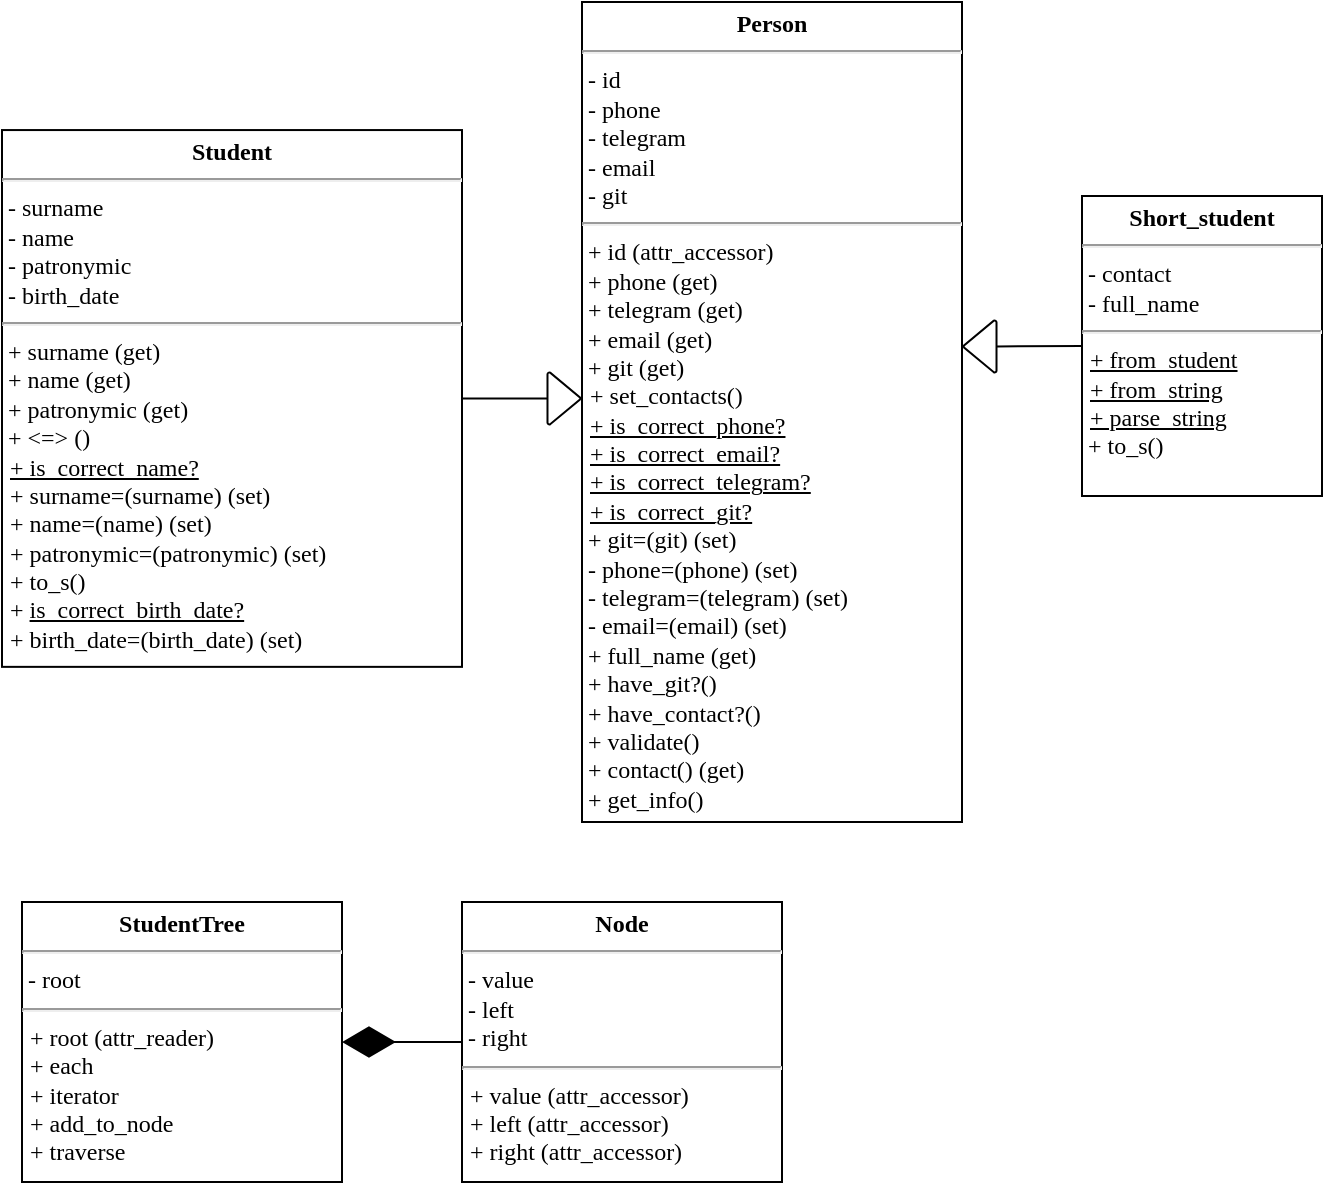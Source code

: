 <mxfile version="25.0.3">
  <diagram name="Страница — 1" id="q6ioVeuo6QnO9YoehWd6">
    <mxGraphModel dx="1133" dy="764" grid="1" gridSize="10" guides="1" tooltips="1" connect="1" arrows="1" fold="1" page="1" pageScale="1" pageWidth="2339" pageHeight="3300" math="0" shadow="0">
      <root>
        <mxCell id="0" />
        <mxCell id="1" parent="0" />
        <mxCell id="qwCBBPK0a3nWT45jZm9N-9" value="&lt;p style=&quot;margin: 4px 0px 0px; text-align: center;&quot;&gt;&lt;b style=&quot;&quot;&gt;&lt;font style=&quot;font-size: 12px;&quot;&gt;Person&lt;/font&gt;&lt;/b&gt;&lt;/p&gt;&lt;hr style=&quot;&quot;&gt;&lt;div style=&quot;border-color: var(--border-color);&quot;&gt;&lt;font style=&quot;border-color: var(--border-color); font-size: 12px;&quot;&gt;&amp;nbsp;- id&lt;/font&gt;&lt;/div&gt;&lt;div style=&quot;border-color: var(--border-color);&quot;&gt;&lt;font style=&quot;font-size: 12px;&quot;&gt;&amp;nbsp;- phone&lt;/font&gt;&lt;/div&gt;&lt;div style=&quot;border-color: var(--border-color);&quot;&gt;&lt;font style=&quot;font-size: 12px;&quot;&gt;&amp;nbsp;- telegram&amp;nbsp;&lt;/font&gt;&lt;/div&gt;&lt;div style=&quot;border-color: var(--border-color);&quot;&gt;&lt;font style=&quot;font-size: 12px;&quot;&gt;&amp;nbsp;- email&lt;/font&gt;&lt;/div&gt;&lt;div style=&quot;border-color: var(--border-color);&quot;&gt;&lt;font style=&quot;font-size: 12px;&quot;&gt;&amp;nbsp;- git&lt;br&gt;&lt;/font&gt;&lt;/div&gt;&lt;hr style=&quot;&quot;&gt;&lt;div style=&quot;border-color: var(--border-color);&quot;&gt;&lt;font style=&quot;border-color: var(--border-color);&quot;&gt;&amp;nbsp;+ id (attr_accessor)&lt;/font&gt;&lt;/div&gt;&lt;div style=&quot;border-color: var(--border-color);&quot;&gt;&amp;nbsp;+ phone (get)&lt;/div&gt;&lt;div style=&quot;border-color: var(--border-color);&quot;&gt;&amp;nbsp;+ telegram (get)&lt;/div&gt;&lt;div style=&quot;border-color: var(--border-color);&quot;&gt;&amp;nbsp;+ email (get)&lt;/div&gt;&lt;p style=&quot;margin: 0px 0px 0px 4px;&quot;&gt;&lt;/p&gt;&lt;div style=&quot;border-color: var(--border-color);&quot;&gt;&amp;nbsp;+ git (get)&lt;/div&gt;&lt;p style=&quot;margin: 0px 0px 0px 4px;&quot;&gt;&lt;font style=&quot;font-size: 12px;&quot;&gt;+ set_contacts()&lt;/font&gt;&lt;/p&gt;&lt;p style=&quot;margin: 0px 0px 0px 4px;&quot;&gt;&lt;u&gt;+ is_correct_phone?&lt;/u&gt;&lt;/p&gt;&lt;p style=&quot;margin: 0px 0px 0px 4px;&quot;&gt;&lt;u&gt;+ is_correct_email?&lt;br&gt;&lt;/u&gt;&lt;/p&gt;&lt;p style=&quot;margin: 0px 0px 0px 4px;&quot;&gt;&lt;u&gt;+ is_correct_telegram?&lt;br&gt;&lt;/u&gt;&lt;/p&gt;&lt;p style=&quot;margin: 0px 0px 0px 4px;&quot;&gt;&lt;u&gt;+ is_correct_git?&lt;/u&gt;&lt;/p&gt;&lt;font style=&quot;font-size: 12px;&quot;&gt;&amp;nbsp;+ git=(git) (set)&lt;br&gt;&amp;nbsp;- phone=(phone) (set)&lt;br&gt;&amp;nbsp;- telegram=(telegram) (set)&lt;br&gt;&amp;nbsp;- email=(email) (set)&lt;br style=&quot;&quot;&gt;&lt;font color=&quot;#ff9e0d&quot;&gt;&amp;nbsp;&lt;/font&gt;+ full_name (get)&lt;/font&gt;&lt;div&gt;&lt;font style=&quot;font-size: 12px;&quot;&gt;&amp;nbsp;+&amp;nbsp;have_git?()&lt;/font&gt;&lt;/div&gt;&lt;div&gt;&lt;font style=&quot;font-size: 12px;&quot;&gt;&amp;nbsp;+&amp;nbsp;have_contact?()&lt;br style=&quot;&quot;&gt;&amp;nbsp;+&amp;nbsp;validate()&lt;br style=&quot;&quot;&gt;&amp;nbsp;+ contact() (get)&lt;br style=&quot;&quot;&gt;&lt;span class=&quot;Apple-converted-space&quot; style=&quot;background-color: initial;&quot;&gt;&amp;nbsp;+ get_info()&lt;span style=&quot;background-color: initial;&quot;&gt;&lt;br&gt;&lt;/span&gt;&lt;/span&gt;&lt;br&gt;&lt;br&gt;&lt;span class=&quot;Apple-converted-space&quot; style=&quot;background-color: initial;&quot;&gt;&amp;nbsp;&lt;/span&gt;&lt;/font&gt;&lt;/div&gt;" style="verticalAlign=top;align=left;overflow=fill;fontSize=12;fontFamily=Verdana;html=1;whiteSpace=wrap;spacingLeft=1;spacing=0;spacingTop=0;" parent="1" vertex="1">
          <mxGeometry x="340" y="210" width="190" height="410" as="geometry" />
        </mxCell>
        <mxCell id="qwCBBPK0a3nWT45jZm9N-11" value="&lt;p style=&quot;margin: 4px 0px 0px; text-align: center; font-size: 12px;&quot;&gt;&lt;b style=&quot;font-size: 12px;&quot;&gt;&lt;font style=&quot;font-size: 12px;&quot;&gt;Student&lt;/font&gt;&lt;/b&gt;&lt;/p&gt;&lt;hr style=&quot;font-size: 12px;&quot;&gt;&lt;div style=&quot;border-color: var(--border-color); font-size: 12px;&quot;&gt;&lt;font style=&quot;border-color: var(--border-color); font-size: 12px;&quot;&gt;&amp;nbsp;- surname&lt;/font&gt;&lt;/div&gt;&lt;div style=&quot;border-color: var(--border-color); font-size: 12px;&quot;&gt;&lt;font style=&quot;border-color: var(--border-color); font-size: 12px;&quot;&gt;&amp;nbsp;- name&lt;/font&gt;&lt;/div&gt;&lt;div style=&quot;border-color: var(--border-color); font-size: 12px;&quot;&gt;&lt;font style=&quot;border-color: var(--border-color); font-size: 12px;&quot;&gt;&amp;nbsp;- patronymic&lt;/font&gt;&lt;/div&gt;&lt;div style=&quot;border-color: var(--border-color); font-size: 12px;&quot;&gt;&lt;font style=&quot;border-color: var(--border-color); font-size: 12px;&quot;&gt;&amp;nbsp;-&amp;nbsp;birth_date&amp;nbsp;&lt;/font&gt;&lt;/div&gt;&lt;hr style=&quot;font-size: 12px;&quot;&gt;&lt;div style=&quot;border-color: var(--border-color);&quot;&gt;&lt;font style=&quot;border-color: var(--border-color);&quot;&gt;&amp;nbsp;+ surname (get)&lt;/font&gt;&lt;/div&gt;&lt;div style=&quot;border-color: var(--border-color);&quot;&gt;&lt;font style=&quot;border-color: var(--border-color);&quot;&gt;&amp;nbsp;+ name (get)&lt;/font&gt;&lt;/div&gt;&lt;p style=&quot;margin: 0px 0px 0px 4px;&quot;&gt;&lt;font style=&quot;background-color: initial;&quot;&gt;&lt;/font&gt;&lt;/p&gt;&lt;div style=&quot;border-color: var(--border-color);&quot;&gt;&lt;font style=&quot;border-color: var(--border-color);&quot;&gt;&amp;nbsp;+ patronymic (get)&lt;/font&gt;&lt;/div&gt;&lt;div style=&quot;border-color: var(--border-color);&quot;&gt;&amp;nbsp;+ &amp;lt;=&amp;gt; ()&lt;/div&gt;&lt;p style=&quot;margin: 0px 0px 0px 4px; font-size: 12px;&quot;&gt;&lt;font style=&quot;background-color: initial;&quot;&gt;&lt;span style=&quot;background-color: initial;&quot;&gt;&lt;u&gt;+ is_correct_name?&lt;/u&gt;&lt;/span&gt;&lt;/font&gt;&lt;/p&gt;&lt;p style=&quot;margin: 0px 0px 0px 4px; font-size: 12px;&quot;&gt;&lt;font style=&quot;background-color: initial;&quot;&gt;+ surname=(surname) (set)&lt;span style=&quot;background-color: initial;&quot;&gt;&lt;br&gt;&lt;/span&gt;&lt;/font&gt;&lt;/p&gt;&lt;p style=&quot;margin: 0px 0px 0px 4px; font-size: 12px;&quot;&gt;&lt;font style=&quot;background-color: initial;&quot;&gt;+ name=(name)&amp;nbsp;&lt;span style=&quot;background-color: initial;&quot;&gt;(set)&lt;/span&gt;&lt;br&gt;&lt;/font&gt;&lt;/p&gt;&lt;p style=&quot;margin: 0px 0px 0px 4px; font-size: 12px;&quot;&gt;&lt;font style=&quot;background-color: initial;&quot;&gt;+ patronymic=(patronymic)&amp;nbsp;&lt;span style=&quot;background-color: initial;&quot;&gt;(set)&lt;/span&gt;&lt;br&gt;&lt;/font&gt;&lt;/p&gt;&lt;p style=&quot;margin: 0px 0px 0px 4px; font-size: 12px;&quot;&gt;&lt;font style=&quot;background-color: initial;&quot;&gt;+ t&lt;/font&gt;&lt;span style=&quot;background-color: initial;&quot;&gt;o_s()&lt;/span&gt;&lt;br&gt;&lt;/p&gt;&lt;p style=&quot;margin: 0px 0px 0px 4px;&quot;&gt;+&amp;nbsp;&lt;span style=&quot;background-color: initial;&quot;&gt;&lt;u&gt;is_correct_birth_date?&lt;/u&gt;&lt;/span&gt;&lt;/p&gt;&lt;p style=&quot;margin: 0px 0px 0px 4px;&quot;&gt;+&amp;nbsp;&lt;span style=&quot;background-color: initial;&quot;&gt;birth_date=(birth_date)&amp;nbsp;&lt;/span&gt;&lt;span style=&quot;font-size: 12px; background-color: initial;&quot;&gt;(set)&lt;/span&gt;&lt;/p&gt;&lt;p style=&quot;margin: 0px 0px 0px 4px; font-size: 12px;&quot;&gt;&lt;span style=&quot;background-color: initial;&quot;&gt;&lt;br&gt;&lt;/span&gt;&lt;/p&gt;&lt;font style=&quot;font-size: 12px;&quot;&gt;&lt;br style=&quot;font-size: 12px;&quot;&gt;&lt;span class=&quot;Apple-converted-space&quot; style=&quot;background-color: initial; font-size: 12px;&quot;&gt;&amp;nbsp;&lt;/span&gt;&lt;/font&gt;" style="verticalAlign=top;align=left;overflow=fill;fontSize=12;fontFamily=Verdana;html=1;whiteSpace=wrap;spacingLeft=1;spacing=0;spacingTop=0;" parent="1" vertex="1">
          <mxGeometry x="50" y="274.03" width="230" height="268.4" as="geometry" />
        </mxCell>
        <mxCell id="qwCBBPK0a3nWT45jZm9N-13" value="&lt;p style=&quot;margin: 4px 0px 0px; text-align: center;&quot;&gt;&lt;b style=&quot;&quot;&gt;&lt;font style=&quot;font-size: 12px;&quot;&gt;Short_student&lt;/font&gt;&lt;/b&gt;&lt;/p&gt;&lt;hr style=&quot;&quot;&gt;&lt;div style=&quot;border-color: var(--border-color);&quot;&gt;&lt;font style=&quot;font-size: 12px;&quot;&gt;&lt;span style=&quot;background-color: initial;&quot;&gt;&lt;font style=&quot;&quot;&gt;&amp;nbsp;-&lt;/font&gt;&amp;nbsp;contact&lt;/span&gt;&lt;/font&gt;&lt;/div&gt;&lt;div style=&quot;border-color: var(--border-color);&quot;&gt;&amp;nbsp;- full_name&lt;font style=&quot;font-size: 12px;&quot; color=&quot;#ff2119&quot;&gt;&lt;span style=&quot;background-color: initial;&quot;&gt;&lt;br&gt;&lt;/span&gt;&lt;/font&gt;&lt;/div&gt;&lt;hr style=&quot;&quot;&gt;&lt;p style=&quot;margin: 0px 0px 0px 4px;&quot;&gt;&lt;u&gt;+ from_student&lt;br&gt;&lt;/u&gt;&lt;/p&gt;&lt;p style=&quot;margin: 0px 0px 0px 4px;&quot;&gt;&lt;u&gt;+ from_string&lt;br&gt;&lt;/u&gt;&lt;/p&gt;&lt;p style=&quot;margin: 0px 0px 0px 4px;&quot;&gt;&lt;u&gt;+ parse_string&lt;/u&gt;&lt;/p&gt;&lt;div&gt;&lt;font style=&quot;font-size: 12px;&quot;&gt;&amp;nbsp;+&amp;nbsp;to_s()&lt;br&gt;&lt;br&gt;&lt;span class=&quot;Apple-converted-space&quot; style=&quot;background-color: initial;&quot;&gt;&amp;nbsp;&lt;/span&gt;&lt;/font&gt;&lt;/div&gt;" style="verticalAlign=top;align=left;overflow=fill;fontSize=12;fontFamily=Verdana;html=1;whiteSpace=wrap;spacingLeft=1;spacing=0;spacingTop=0;" parent="1" vertex="1">
          <mxGeometry x="590" y="307" width="120" height="150" as="geometry" />
        </mxCell>
        <mxCell id="1eMVcWU3NHtkVdJLu_dg-1" value="" style="strokeWidth=1;html=1;shape=mxgraph.flowchart.extract_or_measurement;whiteSpace=wrap;rotation=-90;" parent="1" vertex="1">
          <mxGeometry x="526" y="374" width="26.05" height="16.46" as="geometry" />
        </mxCell>
        <mxCell id="1eMVcWU3NHtkVdJLu_dg-2" value="" style="strokeWidth=1;html=1;shape=mxgraph.flowchart.extract_or_measurement;whiteSpace=wrap;rotation=-90;direction=west;" parent="1" vertex="1">
          <mxGeometry x="317.95" y="400" width="26.05" height="16.46" as="geometry" />
        </mxCell>
        <mxCell id="1eMVcWU3NHtkVdJLu_dg-3" value="" style="endArrow=none;html=1;rounded=0;exitX=0.5;exitY=1;exitDx=0;exitDy=0;exitPerimeter=0;entryX=1;entryY=0.5;entryDx=0;entryDy=0;" parent="1" source="1eMVcWU3NHtkVdJLu_dg-2" target="qwCBBPK0a3nWT45jZm9N-11" edge="1">
          <mxGeometry width="50" height="50" relative="1" as="geometry">
            <mxPoint x="322.745" y="381.23" as="sourcePoint" />
            <mxPoint x="310" y="430" as="targetPoint" />
          </mxGeometry>
        </mxCell>
        <mxCell id="1eMVcWU3NHtkVdJLu_dg-4" value="" style="endArrow=none;html=1;rounded=0;entryX=0.5;entryY=1;entryDx=0;entryDy=0;exitX=0;exitY=0.5;exitDx=0;exitDy=0;entryPerimeter=0;" parent="1" source="qwCBBPK0a3nWT45jZm9N-13" target="1eMVcWU3NHtkVdJLu_dg-1" edge="1">
          <mxGeometry width="50" height="50" relative="1" as="geometry">
            <mxPoint x="333" y="392" as="sourcePoint" />
            <mxPoint x="290" y="392" as="targetPoint" />
          </mxGeometry>
        </mxCell>
        <mxCell id="26GmRD7r61UipeSkqGhc-1" value="&lt;p style=&quot;margin: 4px 0px 0px; text-align: center;&quot;&gt;&lt;b&gt;&lt;font&gt;StudentTree&lt;/font&gt;&lt;/b&gt;&lt;/p&gt;&lt;hr&gt;&lt;div style=&quot;border-color: var(--border-color);&quot;&gt;&lt;font&gt;&lt;span style=&quot;background-color: initial;&quot;&gt;&lt;font&gt;&amp;nbsp;-&lt;/font&gt;&amp;nbsp;root&lt;/span&gt;&lt;/font&gt;&lt;/div&gt;&lt;hr&gt;&lt;p style=&quot;margin: 0px 0px 0px 4px;&quot;&gt;&lt;font&gt;&lt;font&gt;+ root (attr_reader)&lt;br&gt;+ each&lt;br&gt;&lt;/font&gt;&lt;/font&gt;&lt;/p&gt;&lt;p style=&quot;margin: 0px 0px 0px 4px;&quot;&gt;&lt;font&gt;&lt;font&gt;+&amp;nbsp;&lt;/font&gt;iterator&lt;/font&gt;&lt;/p&gt;&lt;p style=&quot;margin: 0px 0px 0px 4px;&quot;&gt;&lt;font&gt;&lt;span class=&quot;Apple-converted-space&quot; style=&quot;background-color: initial;&quot;&gt;+ add_to_node&lt;/span&gt;&lt;/font&gt;&lt;/p&gt;&lt;p style=&quot;margin: 0px 0px 0px 4px;&quot;&gt;&lt;span style=&quot;background-color: initial;&quot;&gt;+ traverse&lt;/span&gt;&lt;/p&gt;" style="verticalAlign=top;align=left;overflow=fill;fontSize=12;fontFamily=Verdana;html=1;whiteSpace=wrap;spacingLeft=1;spacing=0;spacingTop=0;" vertex="1" parent="1">
          <mxGeometry x="60" y="660" width="160" height="140" as="geometry" />
        </mxCell>
        <mxCell id="26GmRD7r61UipeSkqGhc-3" value="&lt;p style=&quot;margin: 4px 0px 0px; text-align: center;&quot;&gt;&lt;b&gt;Node&lt;/b&gt;&lt;/p&gt;&lt;hr&gt;&lt;div style=&quot;border-color: var(--border-color);&quot;&gt;&lt;div style=&quot;border-color: var(--border-color);&quot;&gt;&lt;span style=&quot;background-color: initial;&quot;&gt;&lt;font&gt;&amp;nbsp;-&lt;/font&gt;&amp;nbsp;value&lt;/span&gt;&lt;/div&gt;&lt;div style=&quot;border-color: var(--border-color);&quot;&gt;&lt;span style=&quot;background-color: initial;&quot;&gt;&amp;nbsp;- left&lt;/span&gt;&lt;/div&gt;&lt;div style=&quot;border-color: var(--border-color);&quot;&gt;&lt;span style=&quot;background-color: initial;&quot;&gt;&amp;nbsp;- right&lt;/span&gt;&lt;/div&gt;&lt;/div&gt;&lt;hr&gt;&lt;p style=&quot;margin: 0px 0px 0px 4px;&quot;&gt;&lt;font&gt;&lt;font&gt;+ value (attr_accessor)&lt;/font&gt;&lt;/font&gt;&lt;/p&gt;&lt;p style=&quot;margin: 0px 0px 0px 4px;&quot;&gt;&lt;font&gt;&lt;font&gt;+ left&amp;nbsp;(attr_accessor)&lt;/font&gt;&lt;/font&gt;&lt;/p&gt;&lt;p style=&quot;margin: 0px 0px 0px 4px;&quot;&gt;&lt;font&gt;&lt;font&gt;+ right&amp;nbsp;(attr_accessor)&lt;br&gt;&lt;br&gt;&lt;/font&gt;&lt;/font&gt;&lt;/p&gt;" style="verticalAlign=top;align=left;overflow=fill;fontSize=12;fontFamily=Verdana;html=1;whiteSpace=wrap;spacingLeft=1;spacing=0;spacingTop=0;" vertex="1" parent="1">
          <mxGeometry x="280" y="660" width="160" height="140" as="geometry" />
        </mxCell>
        <mxCell id="26GmRD7r61UipeSkqGhc-4" value="" style="endArrow=diamondThin;endFill=1;endSize=24;html=1;rounded=0;entryX=1;entryY=0.5;entryDx=0;entryDy=0;exitX=0;exitY=0.5;exitDx=0;exitDy=0;fontFamily=Verdana;fontSize=12;" edge="1" parent="1" source="26GmRD7r61UipeSkqGhc-3" target="26GmRD7r61UipeSkqGhc-1">
          <mxGeometry width="160" relative="1" as="geometry">
            <mxPoint x="340" y="630" as="sourcePoint" />
            <mxPoint x="500" y="630" as="targetPoint" />
          </mxGeometry>
        </mxCell>
      </root>
    </mxGraphModel>
  </diagram>
</mxfile>
